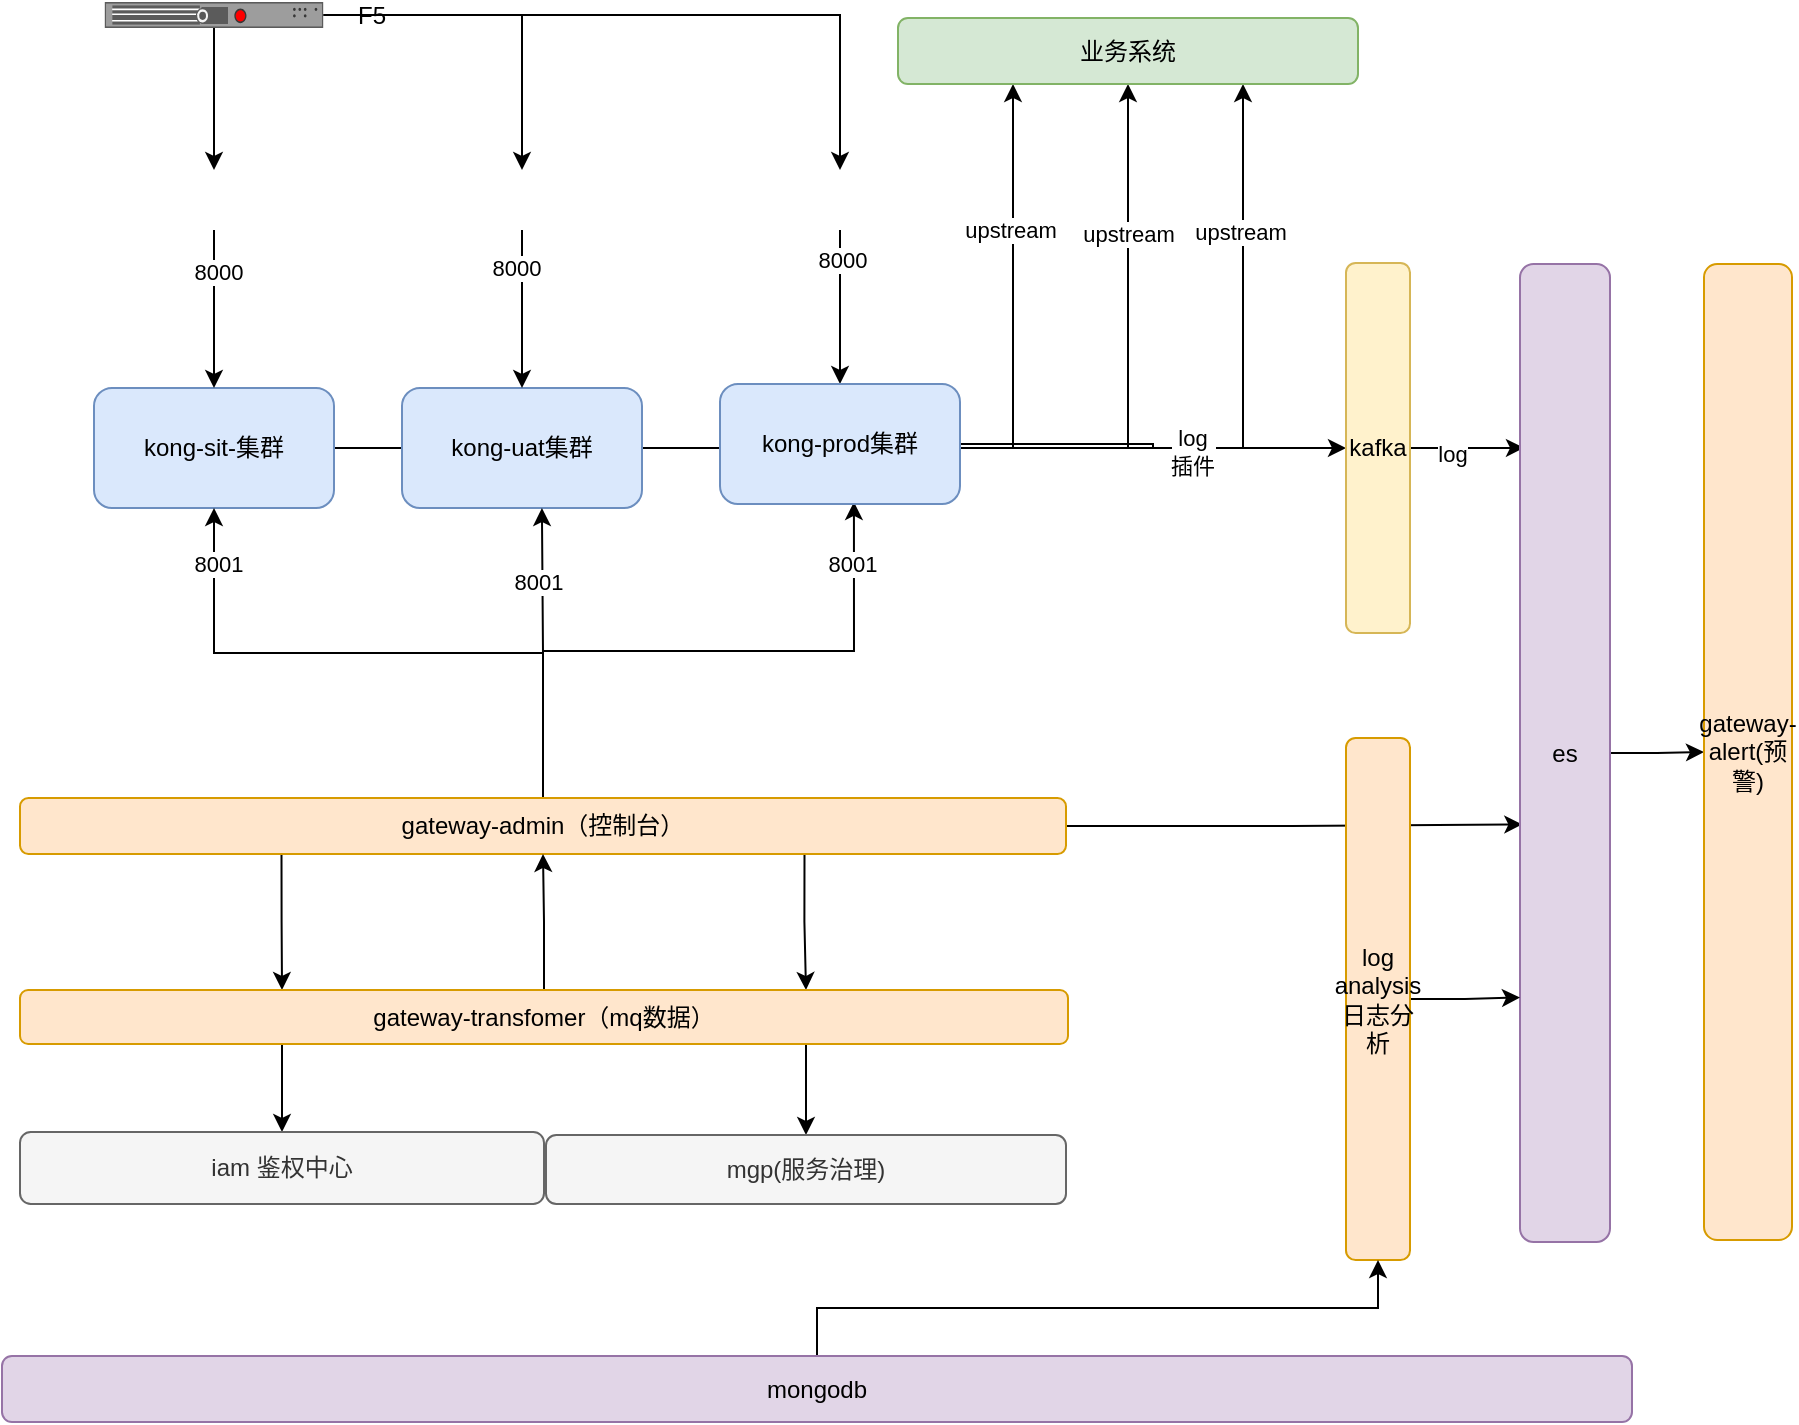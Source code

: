 <mxfile version="14.5.8" type="github">
  <diagram id="fcHj0cZlwkbwCe1Fl_MV" name="第 1 页">
    <mxGraphModel dx="1113" dy="722" grid="0" gridSize="10" guides="1" tooltips="1" connect="1" arrows="1" fold="1" page="1" pageScale="1" pageWidth="827" pageHeight="1169" background="none" math="0" shadow="0">
      <root>
        <mxCell id="0" />
        <mxCell id="1" parent="0" />
        <mxCell id="VBrS1-QxLQepXNiBcS_f-38" style="edgeStyle=orthogonalEdgeStyle;rounded=0;orthogonalLoop=1;jettySize=auto;html=1;entryX=0.5;entryY=1;entryDx=0;entryDy=0;" edge="1" parent="1" source="VBrS1-QxLQepXNiBcS_f-7" target="VBrS1-QxLQepXNiBcS_f-32">
          <mxGeometry relative="1" as="geometry" />
        </mxCell>
        <mxCell id="VBrS1-QxLQepXNiBcS_f-42" value="upstream" style="edgeLabel;html=1;align=center;verticalAlign=middle;resizable=0;points=[];" vertex="1" connectable="0" parent="VBrS1-QxLQepXNiBcS_f-38">
          <mxGeometry x="0.75" y="2" relative="1" as="geometry">
            <mxPoint x="2" y="2" as="offset" />
          </mxGeometry>
        </mxCell>
        <mxCell id="VBrS1-QxLQepXNiBcS_f-43" style="edgeStyle=orthogonalEdgeStyle;rounded=0;orthogonalLoop=1;jettySize=auto;html=1;entryX=0.25;entryY=1;entryDx=0;entryDy=0;" edge="1" parent="1" source="VBrS1-QxLQepXNiBcS_f-7" target="VBrS1-QxLQepXNiBcS_f-32">
          <mxGeometry relative="1" as="geometry" />
        </mxCell>
        <mxCell id="VBrS1-QxLQepXNiBcS_f-44" value="&lt;span style=&quot;color: rgba(0 , 0 , 0 , 0) ; font-family: monospace ; font-size: 0px ; background-color: rgb(248 , 249 , 250)&quot;&gt;%3CmxGraphModel%3E%3Croot%3E%3CmxCell%20id%3D%220%22%2F%3E%3CmxCell%20id%3D%221%22%20parent%3D%220%22%2F%3E%3CmxCell%20id%3D%222%22%20value%3D%22upstream%22%20style%3D%22edgeLabel%3Bhtml%3D1%3Balign%3Dcenter%3BverticalAlign%3Dmiddle%3Bresizable%3D0%3Bpoints%3D%5B%5D%3B%22%20vertex%3D%221%22%20connectable%3D%220%22%20parent%3D%221%22%3E%3CmxGeometry%20x%3D%22662%22%20y%3D%22144%22%20as%3D%22geometry%22%2F%3E%3C%2FmxCell%3E%3C%2Froot%3E%3C%2FmxGraphModel%3E&lt;/span&gt;&lt;span style=&quot;color: rgba(0 , 0 , 0 , 0) ; font-family: monospace ; font-size: 0px ; background-color: rgb(248 , 249 , 250)&quot;&gt;%3CmxGraphModel%3E%3Croot%3E%3CmxCell%20id%3D%220%22%2F%3E%3CmxCell%20id%3D%221%22%20parent%3D%220%22%2F%3E%3CmxCell%20id%3D%222%22%20value%3D%22upstream%22%20style%3D%22edgeLabel%3Bhtml%3D1%3Balign%3Dcenter%3BverticalAlign%3Dmiddle%3Bresizable%3D0%3Bpoints%3D%5B%5D%3B%22%20vertex%3D%221%22%20connectable%3D%220%22%20parent%3D%221%22%3E%3CmxGeometry%20x%3D%22662%22%20y%3D%22144%22%20as%3D%22geometry%22%2F%3E%3C%2FmxCell%3E%3C%2Froot%3E%3C%2FmxGraphModel%fdsdf&lt;/span&gt;" style="edgeLabel;html=1;align=center;verticalAlign=middle;resizable=0;points=[];" vertex="1" connectable="0" parent="VBrS1-QxLQepXNiBcS_f-43">
          <mxGeometry x="0.724" y="2" relative="1" as="geometry">
            <mxPoint x="1" as="offset" />
          </mxGeometry>
        </mxCell>
        <mxCell id="VBrS1-QxLQepXNiBcS_f-45" value="upstream" style="edgeLabel;html=1;align=center;verticalAlign=middle;resizable=0;points=[];" vertex="1" connectable="0" parent="VBrS1-QxLQepXNiBcS_f-43">
          <mxGeometry x="0.706" y="3" relative="1" as="geometry">
            <mxPoint x="1.5" y="-3.5" as="offset" />
          </mxGeometry>
        </mxCell>
        <mxCell id="VBrS1-QxLQepXNiBcS_f-7" value="kong-sit-集群" style="rounded=1;whiteSpace=wrap;html=1;fillColor=#dae8fc;strokeColor=#6c8ebf;" vertex="1" parent="1">
          <mxGeometry x="114" y="228" width="120" height="60" as="geometry" />
        </mxCell>
        <mxCell id="VBrS1-QxLQepXNiBcS_f-34" style="edgeStyle=orthogonalEdgeStyle;rounded=0;orthogonalLoop=1;jettySize=auto;html=1;entryX=0.75;entryY=1;entryDx=0;entryDy=0;" edge="1" parent="1" source="VBrS1-QxLQepXNiBcS_f-8" target="VBrS1-QxLQepXNiBcS_f-32">
          <mxGeometry relative="1" as="geometry" />
        </mxCell>
        <mxCell id="VBrS1-QxLQepXNiBcS_f-41" value="upstream" style="edgeLabel;html=1;align=center;verticalAlign=middle;resizable=0;points=[];" vertex="1" connectable="0" parent="VBrS1-QxLQepXNiBcS_f-34">
          <mxGeometry x="0.685" y="3" relative="1" as="geometry">
            <mxPoint x="1.5" y="-2.5" as="offset" />
          </mxGeometry>
        </mxCell>
        <mxCell id="VBrS1-QxLQepXNiBcS_f-8" value="kong-uat集群" style="rounded=1;whiteSpace=wrap;html=1;fillColor=#dae8fc;strokeColor=#6c8ebf;" vertex="1" parent="1">
          <mxGeometry x="268" y="228" width="120" height="60" as="geometry" />
        </mxCell>
        <mxCell id="VBrS1-QxLQepXNiBcS_f-17" style="edgeStyle=orthogonalEdgeStyle;rounded=0;orthogonalLoop=1;jettySize=auto;html=1;" edge="1" parent="1" source="VBrS1-QxLQepXNiBcS_f-10" target="VBrS1-QxLQepXNiBcS_f-7">
          <mxGeometry relative="1" as="geometry" />
        </mxCell>
        <mxCell id="VBrS1-QxLQepXNiBcS_f-77" value="8000" style="edgeLabel;html=1;align=center;verticalAlign=middle;resizable=0;points=[];" vertex="1" connectable="0" parent="VBrS1-QxLQepXNiBcS_f-17">
          <mxGeometry x="-0.474" y="2" relative="1" as="geometry">
            <mxPoint as="offset" />
          </mxGeometry>
        </mxCell>
        <mxCell id="VBrS1-QxLQepXNiBcS_f-10" value="" style="shape=image;html=1;verticalAlign=top;verticalLabelPosition=bottom;labelBackgroundColor=#ffffff;imageAspect=0;aspect=fixed;image=https://cdn4.iconfinder.com/data/icons/logos-brands-5/24/nginx-128.png" vertex="1" parent="1">
          <mxGeometry x="159" y="119" width="30" height="30" as="geometry" />
        </mxCell>
        <mxCell id="VBrS1-QxLQepXNiBcS_f-18" style="edgeStyle=orthogonalEdgeStyle;rounded=0;orthogonalLoop=1;jettySize=auto;html=1;" edge="1" parent="1" source="VBrS1-QxLQepXNiBcS_f-11" target="VBrS1-QxLQepXNiBcS_f-8">
          <mxGeometry relative="1" as="geometry" />
        </mxCell>
        <mxCell id="VBrS1-QxLQepXNiBcS_f-78" value="8000" style="edgeLabel;html=1;align=center;verticalAlign=middle;resizable=0;points=[];" vertex="1" connectable="0" parent="VBrS1-QxLQepXNiBcS_f-18">
          <mxGeometry x="-0.534" y="-3" relative="1" as="geometry">
            <mxPoint as="offset" />
          </mxGeometry>
        </mxCell>
        <mxCell id="VBrS1-QxLQepXNiBcS_f-11" value="" style="shape=image;html=1;verticalAlign=top;verticalLabelPosition=bottom;labelBackgroundColor=#ffffff;imageAspect=0;aspect=fixed;image=https://cdn4.iconfinder.com/data/icons/logos-brands-5/24/nginx-128.png" vertex="1" parent="1">
          <mxGeometry x="313" y="119" width="30" height="30" as="geometry" />
        </mxCell>
        <mxCell id="VBrS1-QxLQepXNiBcS_f-19" style="edgeStyle=orthogonalEdgeStyle;rounded=0;orthogonalLoop=1;jettySize=auto;html=1;" edge="1" parent="1" source="VBrS1-QxLQepXNiBcS_f-12" target="VBrS1-QxLQepXNiBcS_f-9">
          <mxGeometry relative="1" as="geometry" />
        </mxCell>
        <mxCell id="VBrS1-QxLQepXNiBcS_f-79" value="8000" style="edgeLabel;html=1;align=center;verticalAlign=middle;resizable=0;points=[];" vertex="1" connectable="0" parent="VBrS1-QxLQepXNiBcS_f-19">
          <mxGeometry x="-0.613" y="1" relative="1" as="geometry">
            <mxPoint as="offset" />
          </mxGeometry>
        </mxCell>
        <mxCell id="VBrS1-QxLQepXNiBcS_f-12" value="" style="shape=image;html=1;verticalAlign=top;verticalLabelPosition=bottom;labelBackgroundColor=#ffffff;imageAspect=0;aspect=fixed;image=https://cdn4.iconfinder.com/data/icons/logos-brands-5/24/nginx-128.png" vertex="1" parent="1">
          <mxGeometry x="472" y="119" width="30" height="30" as="geometry" />
        </mxCell>
        <mxCell id="VBrS1-QxLQepXNiBcS_f-14" style="edgeStyle=orthogonalEdgeStyle;rounded=0;orthogonalLoop=1;jettySize=auto;html=1;" edge="1" parent="1" source="VBrS1-QxLQepXNiBcS_f-13" target="VBrS1-QxLQepXNiBcS_f-10">
          <mxGeometry relative="1" as="geometry" />
        </mxCell>
        <mxCell id="VBrS1-QxLQepXNiBcS_f-15" style="edgeStyle=orthogonalEdgeStyle;rounded=0;orthogonalLoop=1;jettySize=auto;html=1;entryX=0.5;entryY=0;entryDx=0;entryDy=0;" edge="1" parent="1" source="VBrS1-QxLQepXNiBcS_f-13" target="VBrS1-QxLQepXNiBcS_f-11">
          <mxGeometry relative="1" as="geometry" />
        </mxCell>
        <mxCell id="VBrS1-QxLQepXNiBcS_f-16" style="edgeStyle=orthogonalEdgeStyle;rounded=0;orthogonalLoop=1;jettySize=auto;html=1;entryX=0.5;entryY=0;entryDx=0;entryDy=0;" edge="1" parent="1" source="VBrS1-QxLQepXNiBcS_f-13" target="VBrS1-QxLQepXNiBcS_f-12">
          <mxGeometry relative="1" as="geometry" />
        </mxCell>
        <mxCell id="VBrS1-QxLQepXNiBcS_f-13" value="F5" style="strokeColor=#666666;html=1;labelPosition=right;align=left;spacingLeft=15;shadow=0;dashed=0;outlineConnect=0;shape=mxgraph.rack.f5.arx_500;" vertex="1" parent="1">
          <mxGeometry x="119.4" y="35" width="109.2" height="13" as="geometry" />
        </mxCell>
        <mxCell id="VBrS1-QxLQepXNiBcS_f-22" style="edgeStyle=orthogonalEdgeStyle;rounded=0;orthogonalLoop=1;jettySize=auto;html=1;entryX=0.5;entryY=1;entryDx=0;entryDy=0;" edge="1" parent="1" source="VBrS1-QxLQepXNiBcS_f-21" target="VBrS1-QxLQepXNiBcS_f-7">
          <mxGeometry relative="1" as="geometry" />
        </mxCell>
        <mxCell id="VBrS1-QxLQepXNiBcS_f-27" value="8001" style="edgeLabel;html=1;align=center;verticalAlign=middle;resizable=0;points=[];" vertex="1" connectable="0" parent="VBrS1-QxLQepXNiBcS_f-22">
          <mxGeometry x="0.823" y="-2" relative="1" as="geometry">
            <mxPoint as="offset" />
          </mxGeometry>
        </mxCell>
        <mxCell id="VBrS1-QxLQepXNiBcS_f-23" style="edgeStyle=orthogonalEdgeStyle;rounded=0;orthogonalLoop=1;jettySize=auto;html=1;entryX=0.583;entryY=1;entryDx=0;entryDy=0;entryPerimeter=0;" edge="1" parent="1" source="VBrS1-QxLQepXNiBcS_f-21" target="VBrS1-QxLQepXNiBcS_f-8">
          <mxGeometry relative="1" as="geometry" />
        </mxCell>
        <mxCell id="VBrS1-QxLQepXNiBcS_f-26" value="8001" style="edgeLabel;html=1;align=center;verticalAlign=middle;resizable=0;points=[];" vertex="1" connectable="0" parent="VBrS1-QxLQepXNiBcS_f-23">
          <mxGeometry x="0.492" y="2" relative="1" as="geometry">
            <mxPoint as="offset" />
          </mxGeometry>
        </mxCell>
        <mxCell id="VBrS1-QxLQepXNiBcS_f-24" style="edgeStyle=orthogonalEdgeStyle;rounded=0;orthogonalLoop=1;jettySize=auto;html=1;entryX=0.558;entryY=0.983;entryDx=0;entryDy=0;entryPerimeter=0;" edge="1" parent="1" source="VBrS1-QxLQepXNiBcS_f-21" target="VBrS1-QxLQepXNiBcS_f-9">
          <mxGeometry relative="1" as="geometry" />
        </mxCell>
        <mxCell id="VBrS1-QxLQepXNiBcS_f-28" value="8001" style="edgeLabel;html=1;align=center;verticalAlign=middle;resizable=0;points=[];" vertex="1" connectable="0" parent="VBrS1-QxLQepXNiBcS_f-24">
          <mxGeometry x="0.79" y="1" relative="1" as="geometry">
            <mxPoint y="-1" as="offset" />
          </mxGeometry>
        </mxCell>
        <mxCell id="VBrS1-QxLQepXNiBcS_f-54" style="edgeStyle=orthogonalEdgeStyle;rounded=0;orthogonalLoop=1;jettySize=auto;html=1;exitX=0.25;exitY=1;exitDx=0;exitDy=0;entryX=0.25;entryY=0;entryDx=0;entryDy=0;" edge="1" parent="1" source="VBrS1-QxLQepXNiBcS_f-21" target="VBrS1-QxLQepXNiBcS_f-46">
          <mxGeometry relative="1" as="geometry" />
        </mxCell>
        <mxCell id="VBrS1-QxLQepXNiBcS_f-55" style="edgeStyle=orthogonalEdgeStyle;rounded=0;orthogonalLoop=1;jettySize=auto;html=1;exitX=0.75;exitY=1;exitDx=0;exitDy=0;entryX=0.75;entryY=0;entryDx=0;entryDy=0;" edge="1" parent="1" source="VBrS1-QxLQepXNiBcS_f-21" target="VBrS1-QxLQepXNiBcS_f-46">
          <mxGeometry relative="1" as="geometry" />
        </mxCell>
        <mxCell id="VBrS1-QxLQepXNiBcS_f-82" style="edgeStyle=orthogonalEdgeStyle;rounded=0;orthogonalLoop=1;jettySize=auto;html=1;entryX=0.026;entryY=0.573;entryDx=0;entryDy=0;entryPerimeter=0;" edge="1" parent="1" source="VBrS1-QxLQepXNiBcS_f-21" target="VBrS1-QxLQepXNiBcS_f-65">
          <mxGeometry relative="1" as="geometry" />
        </mxCell>
        <mxCell id="VBrS1-QxLQepXNiBcS_f-21" value="gateway-admin（控制台）" style="rounded=1;whiteSpace=wrap;html=1;fillColor=#ffe6cc;strokeColor=#d79b00;" vertex="1" parent="1">
          <mxGeometry x="77" y="433" width="523" height="28" as="geometry" />
        </mxCell>
        <mxCell id="VBrS1-QxLQepXNiBcS_f-32" value="业务系统" style="rounded=1;whiteSpace=wrap;html=1;fillColor=#d5e8d4;strokeColor=#82b366;" vertex="1" parent="1">
          <mxGeometry x="516" y="43" width="230" height="33" as="geometry" />
        </mxCell>
        <mxCell id="VBrS1-QxLQepXNiBcS_f-64" style="edgeStyle=orthogonalEdgeStyle;rounded=0;orthogonalLoop=1;jettySize=auto;html=1;" edge="1" parent="1" source="VBrS1-QxLQepXNiBcS_f-9" target="VBrS1-QxLQepXNiBcS_f-60">
          <mxGeometry relative="1" as="geometry" />
        </mxCell>
        <mxCell id="VBrS1-QxLQepXNiBcS_f-81" value="log&lt;br&gt;插件" style="edgeLabel;html=1;align=center;verticalAlign=middle;resizable=0;points=[];" vertex="1" connectable="0" parent="VBrS1-QxLQepXNiBcS_f-64">
          <mxGeometry x="0.203" y="-2" relative="1" as="geometry">
            <mxPoint as="offset" />
          </mxGeometry>
        </mxCell>
        <mxCell id="VBrS1-QxLQepXNiBcS_f-9" value="kong-prod集群" style="rounded=1;whiteSpace=wrap;html=1;fillColor=#dae8fc;strokeColor=#6c8ebf;" vertex="1" parent="1">
          <mxGeometry x="427" y="226" width="120" height="60" as="geometry" />
        </mxCell>
        <mxCell id="VBrS1-QxLQepXNiBcS_f-50" style="edgeStyle=orthogonalEdgeStyle;rounded=0;orthogonalLoop=1;jettySize=auto;html=1;entryX=0.5;entryY=1;entryDx=0;entryDy=0;" edge="1" parent="1" source="VBrS1-QxLQepXNiBcS_f-46" target="VBrS1-QxLQepXNiBcS_f-21">
          <mxGeometry relative="1" as="geometry" />
        </mxCell>
        <mxCell id="VBrS1-QxLQepXNiBcS_f-56" style="edgeStyle=orthogonalEdgeStyle;rounded=0;orthogonalLoop=1;jettySize=auto;html=1;exitX=0.25;exitY=1;exitDx=0;exitDy=0;" edge="1" parent="1" source="VBrS1-QxLQepXNiBcS_f-46" target="VBrS1-QxLQepXNiBcS_f-47">
          <mxGeometry relative="1" as="geometry" />
        </mxCell>
        <mxCell id="VBrS1-QxLQepXNiBcS_f-57" style="edgeStyle=orthogonalEdgeStyle;rounded=0;orthogonalLoop=1;jettySize=auto;html=1;exitX=0.75;exitY=1;exitDx=0;exitDy=0;" edge="1" parent="1" source="VBrS1-QxLQepXNiBcS_f-46" target="VBrS1-QxLQepXNiBcS_f-48">
          <mxGeometry relative="1" as="geometry" />
        </mxCell>
        <mxCell id="VBrS1-QxLQepXNiBcS_f-46" value="gateway-transfomer（mq数据）" style="rounded=1;whiteSpace=wrap;html=1;fillColor=#ffe6cc;strokeColor=#d79b00;" vertex="1" parent="1">
          <mxGeometry x="77" y="529" width="524" height="27" as="geometry" />
        </mxCell>
        <mxCell id="VBrS1-QxLQepXNiBcS_f-47" value="iam 鉴权中心" style="rounded=1;whiteSpace=wrap;html=1;fillColor=#f5f5f5;strokeColor=#666666;fontColor=#333333;" vertex="1" parent="1">
          <mxGeometry x="77" y="600" width="262" height="36" as="geometry" />
        </mxCell>
        <mxCell id="VBrS1-QxLQepXNiBcS_f-48" value="mgp(服务治理)" style="rounded=1;whiteSpace=wrap;html=1;fillColor=#f5f5f5;strokeColor=#666666;fontColor=#333333;" vertex="1" parent="1">
          <mxGeometry x="340" y="601.5" width="260" height="34.5" as="geometry" />
        </mxCell>
        <mxCell id="VBrS1-QxLQepXNiBcS_f-67" style="edgeStyle=orthogonalEdgeStyle;rounded=0;orthogonalLoop=1;jettySize=auto;html=1;entryX=0.044;entryY=0.188;entryDx=0;entryDy=0;entryPerimeter=0;" edge="1" parent="1" source="VBrS1-QxLQepXNiBcS_f-60" target="VBrS1-QxLQepXNiBcS_f-65">
          <mxGeometry relative="1" as="geometry" />
        </mxCell>
        <mxCell id="VBrS1-QxLQepXNiBcS_f-80" value="log" style="edgeLabel;html=1;align=center;verticalAlign=middle;resizable=0;points=[];" vertex="1" connectable="0" parent="VBrS1-QxLQepXNiBcS_f-67">
          <mxGeometry x="-0.227" y="-4" relative="1" as="geometry">
            <mxPoint x="-1" y="-1" as="offset" />
          </mxGeometry>
        </mxCell>
        <mxCell id="VBrS1-QxLQepXNiBcS_f-60" value="kafka" style="rounded=1;whiteSpace=wrap;html=1;fillColor=#fff2cc;strokeColor=#d6b656;" vertex="1" parent="1">
          <mxGeometry x="740" y="165.5" width="32" height="185" as="geometry" />
        </mxCell>
        <mxCell id="VBrS1-QxLQepXNiBcS_f-76" style="edgeStyle=orthogonalEdgeStyle;rounded=0;orthogonalLoop=1;jettySize=auto;html=1;entryX=0;entryY=0.5;entryDx=0;entryDy=0;" edge="1" parent="1" source="VBrS1-QxLQepXNiBcS_f-65" target="VBrS1-QxLQepXNiBcS_f-74">
          <mxGeometry relative="1" as="geometry" />
        </mxCell>
        <mxCell id="VBrS1-QxLQepXNiBcS_f-65" value="es" style="rounded=1;whiteSpace=wrap;html=1;fillColor=#e1d5e7;strokeColor=#9673a6;" vertex="1" parent="1">
          <mxGeometry x="827" y="166" width="45" height="489" as="geometry" />
        </mxCell>
        <mxCell id="VBrS1-QxLQepXNiBcS_f-68" style="edgeStyle=orthogonalEdgeStyle;rounded=0;orthogonalLoop=1;jettySize=auto;html=1;entryX=0;entryY=0.75;entryDx=0;entryDy=0;" edge="1" parent="1" source="VBrS1-QxLQepXNiBcS_f-66" target="VBrS1-QxLQepXNiBcS_f-65">
          <mxGeometry relative="1" as="geometry" />
        </mxCell>
        <mxCell id="VBrS1-QxLQepXNiBcS_f-66" value="log&lt;br&gt;analysis&lt;br&gt;日志分析" style="rounded=1;whiteSpace=wrap;html=1;fillColor=#ffe6cc;strokeColor=#d79b00;" vertex="1" parent="1">
          <mxGeometry x="740" y="403" width="32" height="261" as="geometry" />
        </mxCell>
        <mxCell id="VBrS1-QxLQepXNiBcS_f-73" style="edgeStyle=orthogonalEdgeStyle;rounded=0;orthogonalLoop=1;jettySize=auto;html=1;entryX=0.5;entryY=1;entryDx=0;entryDy=0;" edge="1" parent="1" source="VBrS1-QxLQepXNiBcS_f-72" target="VBrS1-QxLQepXNiBcS_f-66">
          <mxGeometry relative="1" as="geometry" />
        </mxCell>
        <mxCell id="VBrS1-QxLQepXNiBcS_f-72" value="mongodb" style="rounded=1;whiteSpace=wrap;html=1;fillColor=#e1d5e7;strokeColor=#9673a6;" vertex="1" parent="1">
          <mxGeometry x="68" y="712" width="815" height="33" as="geometry" />
        </mxCell>
        <mxCell id="VBrS1-QxLQepXNiBcS_f-74" value="gateway-alert(预警)" style="rounded=1;whiteSpace=wrap;html=1;fillColor=#ffe6cc;strokeColor=#d79b00;" vertex="1" parent="1">
          <mxGeometry x="919" y="166" width="44" height="488" as="geometry" />
        </mxCell>
      </root>
    </mxGraphModel>
  </diagram>
</mxfile>
